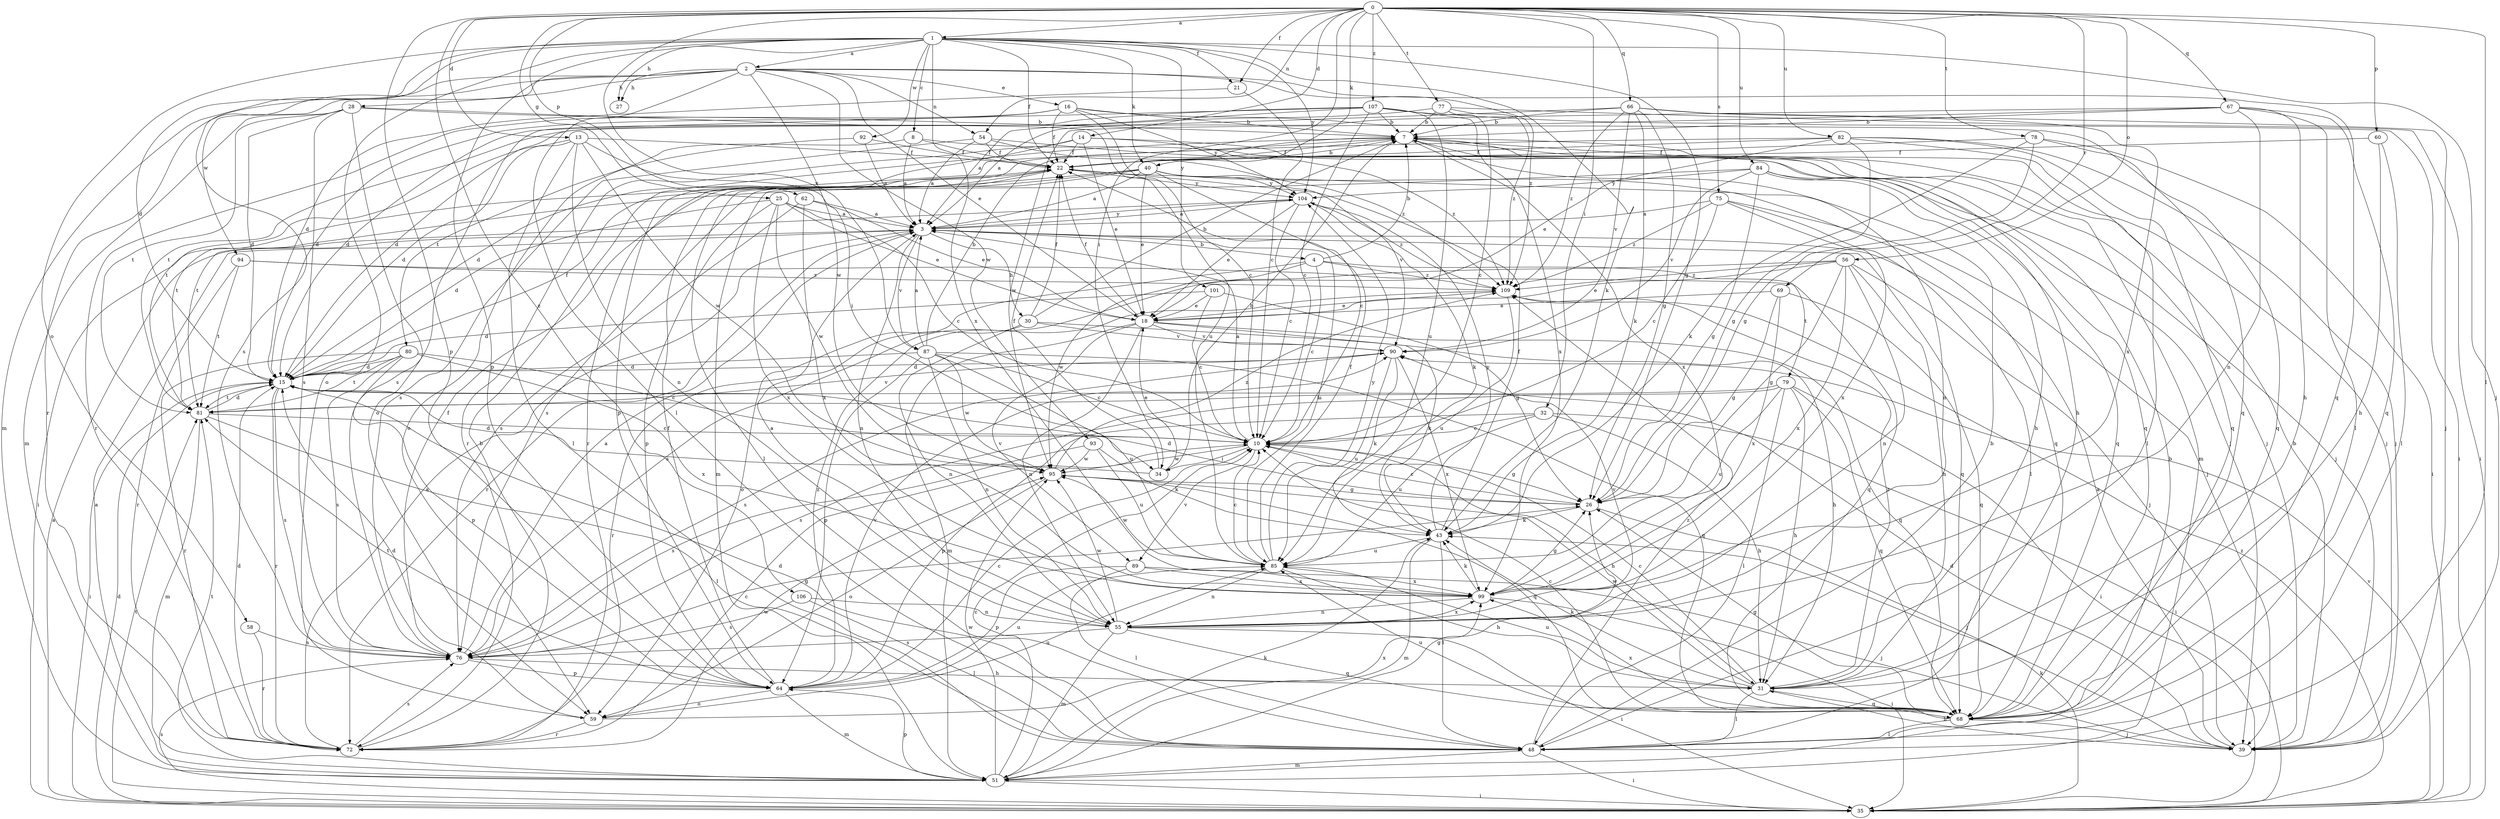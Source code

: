 strict digraph  {
0;
1;
2;
3;
4;
7;
8;
10;
13;
14;
15;
16;
18;
21;
22;
25;
26;
27;
28;
30;
31;
32;
34;
35;
39;
40;
43;
48;
51;
54;
55;
56;
58;
59;
60;
62;
64;
66;
67;
68;
69;
72;
75;
76;
77;
78;
79;
80;
81;
82;
84;
85;
87;
89;
90;
92;
93;
94;
95;
99;
101;
104;
106;
107;
109;
0 -> 1  [label=a];
0 -> 13  [label=d];
0 -> 14  [label=d];
0 -> 21  [label=f];
0 -> 25  [label=g];
0 -> 32  [label=i];
0 -> 34  [label=i];
0 -> 40  [label=k];
0 -> 48  [label=l];
0 -> 54  [label=n];
0 -> 56  [label=o];
0 -> 60  [label=p];
0 -> 62  [label=p];
0 -> 64  [label=p];
0 -> 66  [label=q];
0 -> 67  [label=q];
0 -> 69  [label=r];
0 -> 75  [label=s];
0 -> 77  [label=t];
0 -> 78  [label=t];
0 -> 82  [label=u];
0 -> 84  [label=u];
0 -> 87  [label=v];
0 -> 106  [label=z];
0 -> 107  [label=z];
1 -> 2  [label=a];
1 -> 8  [label=c];
1 -> 15  [label=d];
1 -> 21  [label=f];
1 -> 22  [label=f];
1 -> 26  [label=g];
1 -> 27  [label=h];
1 -> 39  [label=j];
1 -> 40  [label=k];
1 -> 43  [label=k];
1 -> 58  [label=o];
1 -> 59  [label=o];
1 -> 64  [label=p];
1 -> 76  [label=s];
1 -> 92  [label=w];
1 -> 99  [label=x];
1 -> 101  [label=y];
1 -> 104  [label=y];
2 -> 16  [label=e];
2 -> 18  [label=e];
2 -> 27  [label=h];
2 -> 28  [label=h];
2 -> 48  [label=l];
2 -> 51  [label=m];
2 -> 54  [label=n];
2 -> 68  [label=q];
2 -> 72  [label=r];
2 -> 93  [label=w];
2 -> 94  [label=w];
2 -> 95  [label=w];
2 -> 109  [label=z];
3 -> 4  [label=b];
3 -> 30  [label=h];
3 -> 55  [label=n];
3 -> 68  [label=q];
3 -> 72  [label=r];
3 -> 85  [label=u];
3 -> 87  [label=v];
3 -> 104  [label=y];
4 -> 7  [label=b];
4 -> 10  [label=c];
4 -> 59  [label=o];
4 -> 79  [label=t];
4 -> 95  [label=w];
4 -> 109  [label=z];
7 -> 22  [label=f];
7 -> 39  [label=j];
7 -> 51  [label=m];
7 -> 68  [label=q];
7 -> 72  [label=r];
7 -> 99  [label=x];
8 -> 3  [label=a];
8 -> 22  [label=f];
8 -> 39  [label=j];
8 -> 80  [label=t];
10 -> 3  [label=a];
10 -> 26  [label=g];
10 -> 31  [label=h];
10 -> 34  [label=i];
10 -> 89  [label=v];
10 -> 95  [label=w];
13 -> 15  [label=d];
13 -> 22  [label=f];
13 -> 34  [label=i];
13 -> 48  [label=l];
13 -> 55  [label=n];
13 -> 81  [label=t];
13 -> 95  [label=w];
14 -> 18  [label=e];
14 -> 22  [label=f];
14 -> 39  [label=j];
14 -> 64  [label=p];
14 -> 72  [label=r];
14 -> 109  [label=z];
15 -> 22  [label=f];
15 -> 35  [label=i];
15 -> 72  [label=r];
15 -> 76  [label=s];
15 -> 81  [label=t];
16 -> 7  [label=b];
16 -> 10  [label=c];
16 -> 15  [label=d];
16 -> 22  [label=f];
16 -> 68  [label=q];
16 -> 72  [label=r];
16 -> 104  [label=y];
18 -> 22  [label=f];
18 -> 43  [label=k];
18 -> 51  [label=m];
18 -> 55  [label=n];
18 -> 68  [label=q];
18 -> 89  [label=v];
18 -> 90  [label=v];
21 -> 10  [label=c];
21 -> 15  [label=d];
22 -> 7  [label=b];
22 -> 48  [label=l];
22 -> 68  [label=q];
22 -> 104  [label=y];
25 -> 3  [label=a];
25 -> 10  [label=c];
25 -> 15  [label=d];
25 -> 18  [label=e];
25 -> 64  [label=p];
25 -> 95  [label=w];
25 -> 99  [label=x];
26 -> 10  [label=c];
26 -> 15  [label=d];
26 -> 39  [label=j];
26 -> 43  [label=k];
28 -> 7  [label=b];
28 -> 15  [label=d];
28 -> 51  [label=m];
28 -> 59  [label=o];
28 -> 76  [label=s];
28 -> 81  [label=t];
28 -> 85  [label=u];
30 -> 7  [label=b];
30 -> 22  [label=f];
30 -> 31  [label=h];
30 -> 55  [label=n];
30 -> 72  [label=r];
30 -> 90  [label=v];
31 -> 10  [label=c];
31 -> 43  [label=k];
31 -> 48  [label=l];
31 -> 68  [label=q];
31 -> 85  [label=u];
31 -> 95  [label=w];
31 -> 109  [label=z];
32 -> 10  [label=c];
32 -> 31  [label=h];
32 -> 35  [label=i];
32 -> 64  [label=p];
32 -> 85  [label=u];
34 -> 7  [label=b];
34 -> 15  [label=d];
34 -> 18  [label=e];
34 -> 22  [label=f];
35 -> 3  [label=a];
35 -> 15  [label=d];
35 -> 43  [label=k];
35 -> 76  [label=s];
35 -> 81  [label=t];
35 -> 90  [label=v];
35 -> 109  [label=z];
39 -> 3  [label=a];
39 -> 7  [label=b];
39 -> 15  [label=d];
39 -> 31  [label=h];
40 -> 3  [label=a];
40 -> 10  [label=c];
40 -> 18  [label=e];
40 -> 51  [label=m];
40 -> 55  [label=n];
40 -> 76  [label=s];
40 -> 81  [label=t];
40 -> 90  [label=v];
40 -> 104  [label=y];
43 -> 22  [label=f];
43 -> 48  [label=l];
43 -> 51  [label=m];
43 -> 85  [label=u];
43 -> 104  [label=y];
48 -> 7  [label=b];
48 -> 15  [label=d];
48 -> 35  [label=i];
48 -> 51  [label=m];
48 -> 109  [label=z];
51 -> 3  [label=a];
51 -> 7  [label=b];
51 -> 10  [label=c];
51 -> 26  [label=g];
51 -> 35  [label=i];
51 -> 43  [label=k];
51 -> 64  [label=p];
51 -> 81  [label=t];
51 -> 95  [label=w];
54 -> 3  [label=a];
54 -> 22  [label=f];
54 -> 31  [label=h];
54 -> 76  [label=s];
54 -> 109  [label=z];
55 -> 3  [label=a];
55 -> 35  [label=i];
55 -> 51  [label=m];
55 -> 68  [label=q];
55 -> 76  [label=s];
55 -> 90  [label=v];
55 -> 95  [label=w];
55 -> 99  [label=x];
56 -> 18  [label=e];
56 -> 26  [label=g];
56 -> 31  [label=h];
56 -> 39  [label=j];
56 -> 55  [label=n];
56 -> 76  [label=s];
56 -> 99  [label=x];
56 -> 109  [label=z];
58 -> 72  [label=r];
58 -> 76  [label=s];
59 -> 15  [label=d];
59 -> 72  [label=r];
59 -> 85  [label=u];
59 -> 99  [label=x];
60 -> 22  [label=f];
60 -> 31  [label=h];
60 -> 48  [label=l];
62 -> 3  [label=a];
62 -> 18  [label=e];
62 -> 76  [label=s];
62 -> 99  [label=x];
64 -> 10  [label=c];
64 -> 22  [label=f];
64 -> 51  [label=m];
64 -> 59  [label=o];
64 -> 81  [label=t];
64 -> 85  [label=u];
64 -> 90  [label=v];
64 -> 109  [label=z];
66 -> 7  [label=b];
66 -> 26  [label=g];
66 -> 39  [label=j];
66 -> 43  [label=k];
66 -> 81  [label=t];
66 -> 90  [label=v];
66 -> 99  [label=x];
66 -> 109  [label=z];
67 -> 3  [label=a];
67 -> 7  [label=b];
67 -> 31  [label=h];
67 -> 48  [label=l];
67 -> 55  [label=n];
67 -> 68  [label=q];
67 -> 95  [label=w];
68 -> 10  [label=c];
68 -> 26  [label=g];
68 -> 39  [label=j];
68 -> 48  [label=l];
68 -> 85  [label=u];
68 -> 99  [label=x];
69 -> 18  [label=e];
69 -> 26  [label=g];
69 -> 68  [label=q];
69 -> 99  [label=x];
72 -> 3  [label=a];
72 -> 7  [label=b];
72 -> 10  [label=c];
72 -> 15  [label=d];
72 -> 76  [label=s];
72 -> 95  [label=w];
75 -> 3  [label=a];
75 -> 10  [label=c];
75 -> 39  [label=j];
75 -> 48  [label=l];
75 -> 99  [label=x];
75 -> 109  [label=z];
76 -> 3  [label=a];
76 -> 22  [label=f];
76 -> 26  [label=g];
76 -> 31  [label=h];
76 -> 64  [label=p];
77 -> 7  [label=b];
77 -> 10  [label=c];
77 -> 15  [label=d];
77 -> 35  [label=i];
77 -> 109  [label=z];
78 -> 22  [label=f];
78 -> 26  [label=g];
78 -> 35  [label=i];
78 -> 43  [label=k];
78 -> 68  [label=q];
79 -> 31  [label=h];
79 -> 35  [label=i];
79 -> 48  [label=l];
79 -> 68  [label=q];
79 -> 76  [label=s];
79 -> 81  [label=t];
79 -> 85  [label=u];
80 -> 10  [label=c];
80 -> 15  [label=d];
80 -> 64  [label=p];
80 -> 72  [label=r];
80 -> 76  [label=s];
80 -> 81  [label=t];
80 -> 99  [label=x];
81 -> 10  [label=c];
81 -> 15  [label=d];
81 -> 48  [label=l];
81 -> 51  [label=m];
81 -> 90  [label=v];
82 -> 15  [label=d];
82 -> 18  [label=e];
82 -> 22  [label=f];
82 -> 26  [label=g];
82 -> 39  [label=j];
82 -> 48  [label=l];
82 -> 68  [label=q];
84 -> 26  [label=g];
84 -> 31  [label=h];
84 -> 39  [label=j];
84 -> 68  [label=q];
84 -> 81  [label=t];
84 -> 90  [label=v];
84 -> 104  [label=y];
85 -> 10  [label=c];
85 -> 22  [label=f];
85 -> 31  [label=h];
85 -> 55  [label=n];
85 -> 95  [label=w];
85 -> 99  [label=x];
85 -> 104  [label=y];
87 -> 3  [label=a];
87 -> 7  [label=b];
87 -> 10  [label=c];
87 -> 15  [label=d];
87 -> 55  [label=n];
87 -> 64  [label=p];
87 -> 68  [label=q];
87 -> 85  [label=u];
87 -> 95  [label=w];
89 -> 39  [label=j];
89 -> 48  [label=l];
89 -> 64  [label=p];
89 -> 99  [label=x];
90 -> 15  [label=d];
90 -> 43  [label=k];
90 -> 76  [label=s];
90 -> 85  [label=u];
90 -> 99  [label=x];
92 -> 3  [label=a];
92 -> 22  [label=f];
92 -> 59  [label=o];
93 -> 43  [label=k];
93 -> 76  [label=s];
93 -> 85  [label=u];
93 -> 95  [label=w];
94 -> 68  [label=q];
94 -> 72  [label=r];
94 -> 81  [label=t];
94 -> 109  [label=z];
95 -> 26  [label=g];
95 -> 59  [label=o];
95 -> 68  [label=q];
95 -> 109  [label=z];
99 -> 26  [label=g];
99 -> 35  [label=i];
99 -> 43  [label=k];
99 -> 55  [label=n];
101 -> 10  [label=c];
101 -> 15  [label=d];
101 -> 18  [label=e];
101 -> 26  [label=g];
104 -> 3  [label=a];
104 -> 10  [label=c];
104 -> 18  [label=e];
104 -> 35  [label=i];
104 -> 43  [label=k];
104 -> 109  [label=z];
106 -> 48  [label=l];
106 -> 55  [label=n];
106 -> 76  [label=s];
107 -> 3  [label=a];
107 -> 7  [label=b];
107 -> 10  [label=c];
107 -> 15  [label=d];
107 -> 35  [label=i];
107 -> 76  [label=s];
107 -> 85  [label=u];
107 -> 99  [label=x];
109 -> 18  [label=e];
109 -> 85  [label=u];
}
